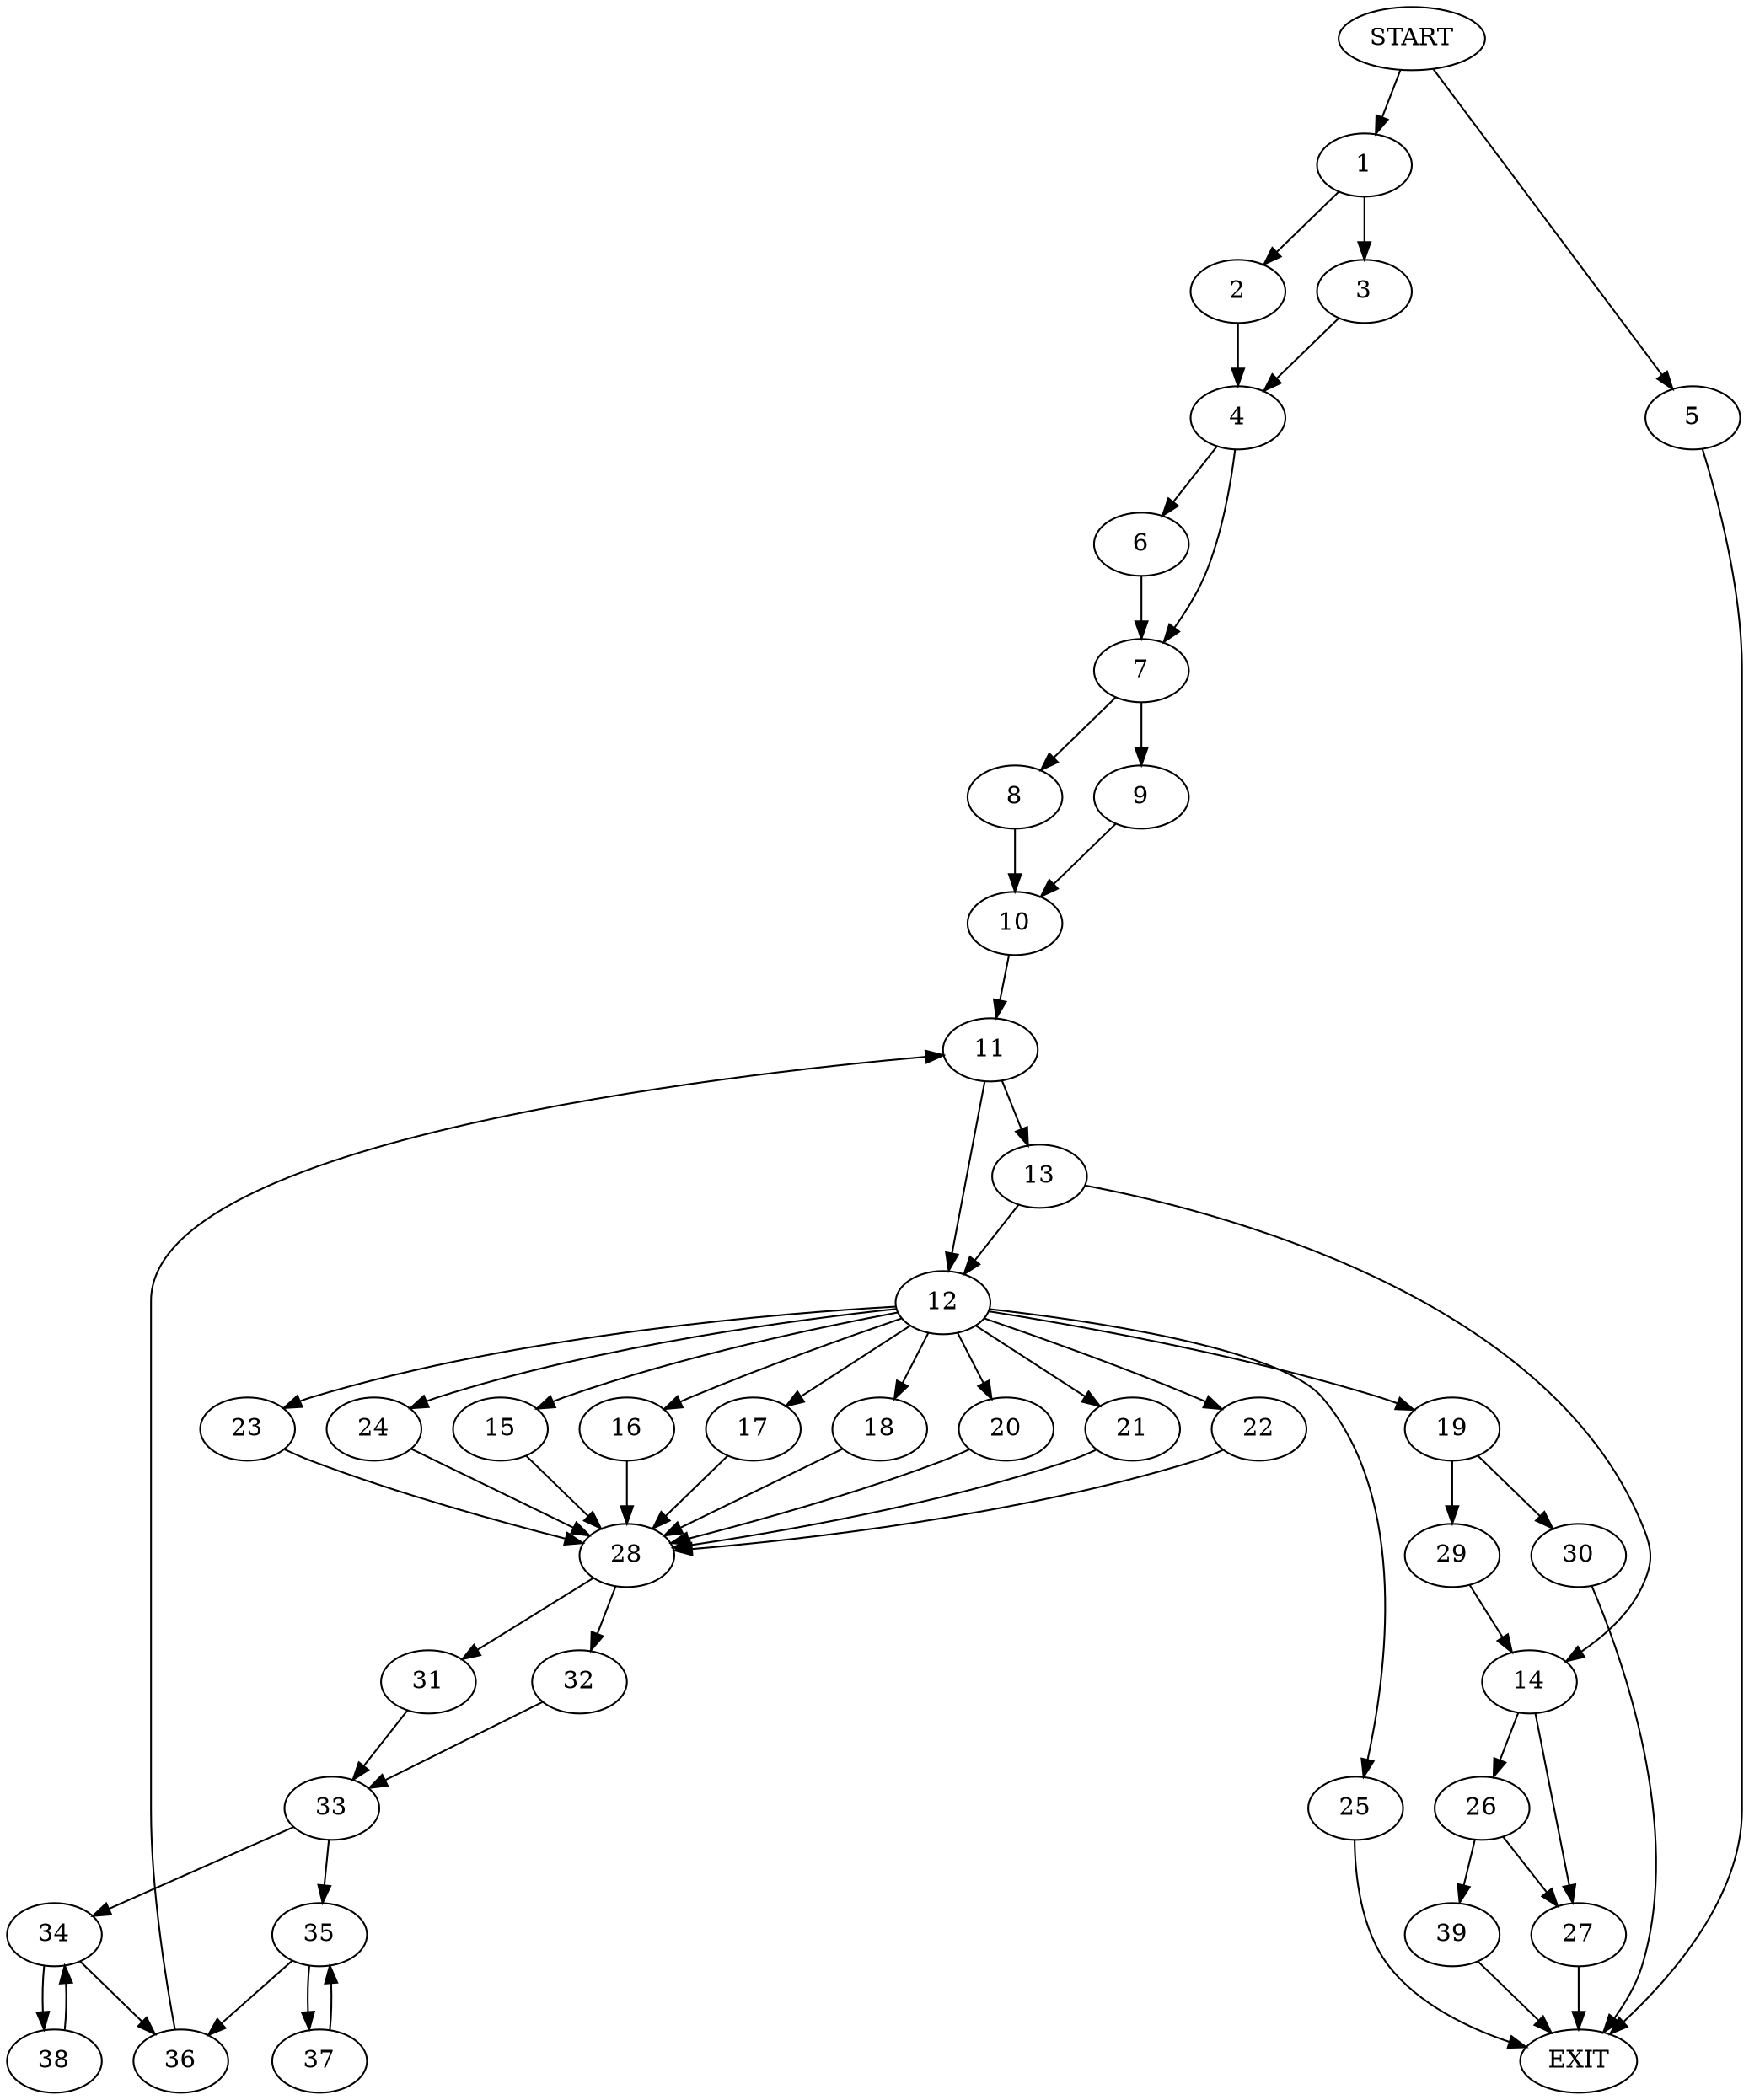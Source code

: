 digraph {
0 [label="START"]
40 [label="EXIT"]
0 -> 1
1 -> 2
1 -> 3
2 -> 4
3 -> 4
0 -> 5
5 -> 40
4 -> 6
4 -> 7
6 -> 7
7 -> 8
7 -> 9
8 -> 10
9 -> 10
10 -> 11
11 -> 12
11 -> 13
13 -> 14
13 -> 12
12 -> 15
12 -> 16
12 -> 17
12 -> 18
12 -> 19
12 -> 20
12 -> 21
12 -> 22
12 -> 23
12 -> 24
12 -> 25
14 -> 26
14 -> 27
20 -> 28
22 -> 28
25 -> 40
21 -> 28
19 -> 29
19 -> 30
15 -> 28
16 -> 28
17 -> 28
23 -> 28
18 -> 28
24 -> 28
28 -> 31
28 -> 32
30 -> 40
29 -> 14
31 -> 33
32 -> 33
33 -> 34
33 -> 35
35 -> 36
35 -> 37
34 -> 36
34 -> 38
38 -> 34
36 -> 11
37 -> 35
27 -> 40
26 -> 39
26 -> 27
39 -> 40
}
